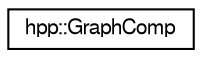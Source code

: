 digraph "Graphical Class Hierarchy"
{
  edge [fontname="FreeSans",fontsize="10",labelfontname="FreeSans",labelfontsize="10"];
  node [fontname="FreeSans",fontsize="10",shape=record];
  rankdir="LR";
  Node1 [label="hpp::GraphComp",height=0.2,width=0.4,color="black", fillcolor="white", style="filled",URL="$a00007.html"];
}
